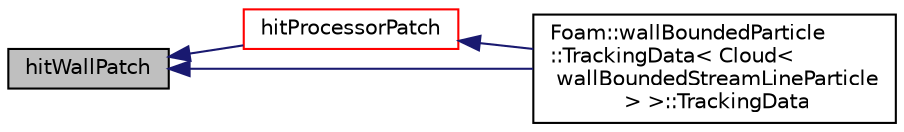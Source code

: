 digraph "hitWallPatch"
{
  bgcolor="transparent";
  edge [fontname="Helvetica",fontsize="10",labelfontname="Helvetica",labelfontsize="10"];
  node [fontname="Helvetica",fontsize="10",shape=record];
  rankdir="LR";
  Node1199 [label="hitWallPatch",height=0.2,width=0.4,color="black", fillcolor="grey75", style="filled", fontcolor="black"];
  Node1199 -> Node1200 [dir="back",color="midnightblue",fontsize="10",style="solid",fontname="Helvetica"];
  Node1200 [label="hitProcessorPatch",height=0.2,width=0.4,color="red",URL="$a24305.html#a33af816e273d479bfd906734e58ce6a0"];
  Node1200 -> Node1206 [dir="back",color="midnightblue",fontsize="10",style="solid",fontname="Helvetica"];
  Node1206 [label="Foam::wallBoundedParticle\l::TrackingData\< Cloud\<\l wallBoundedStreamLineParticle\l \> \>::TrackingData",height=0.2,width=0.4,color="black",URL="$a24309.html#a6314a22146c220ef091a623801dc2b2d"];
  Node1199 -> Node1206 [dir="back",color="midnightblue",fontsize="10",style="solid",fontname="Helvetica"];
}

